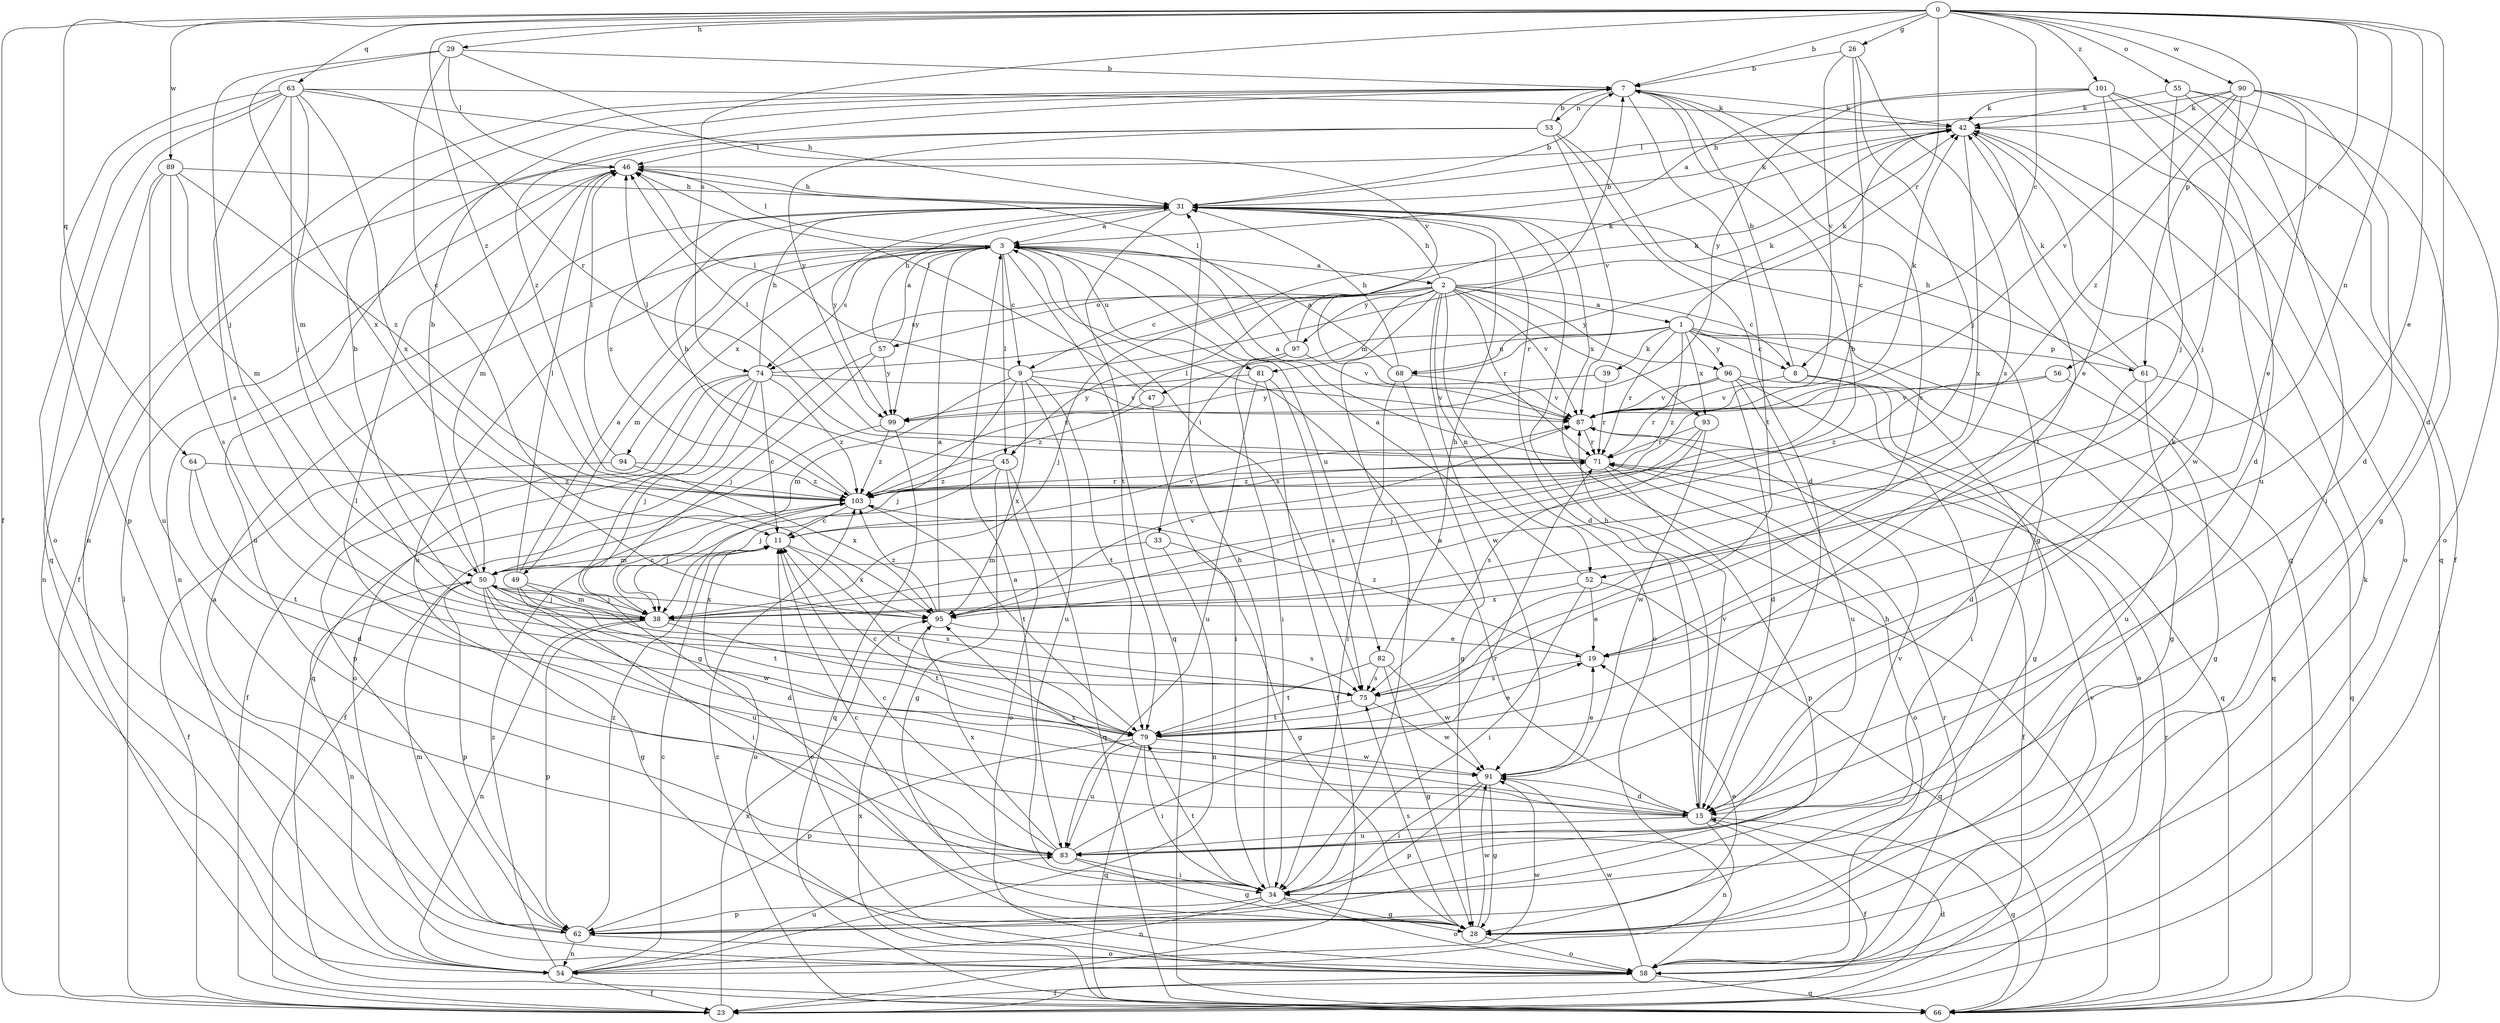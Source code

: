 strict digraph  {
0;
1;
2;
3;
7;
8;
9;
11;
15;
19;
23;
26;
28;
29;
31;
33;
34;
38;
39;
42;
45;
46;
47;
49;
50;
52;
53;
54;
55;
56;
57;
58;
61;
62;
63;
64;
66;
68;
71;
74;
75;
79;
81;
82;
83;
87;
89;
90;
91;
93;
94;
95;
96;
97;
99;
101;
103;
0 -> 7  [label=b];
0 -> 8  [label=c];
0 -> 15  [label=d];
0 -> 19  [label=e];
0 -> 23  [label=f];
0 -> 26  [label=g];
0 -> 29  [label=h];
0 -> 52  [label=n];
0 -> 55  [label=o];
0 -> 56  [label=o];
0 -> 61  [label=p];
0 -> 63  [label=q];
0 -> 64  [label=q];
0 -> 68  [label=r];
0 -> 74  [label=s];
0 -> 89  [label=w];
0 -> 90  [label=w];
0 -> 101  [label=z];
0 -> 103  [label=z];
1 -> 8  [label=c];
1 -> 28  [label=g];
1 -> 39  [label=k];
1 -> 42  [label=k];
1 -> 47  [label=m];
1 -> 61  [label=p];
1 -> 66  [label=q];
1 -> 68  [label=r];
1 -> 71  [label=r];
1 -> 81  [label=u];
1 -> 93  [label=x];
1 -> 96  [label=y];
1 -> 103  [label=z];
2 -> 1  [label=a];
2 -> 7  [label=b];
2 -> 8  [label=c];
2 -> 9  [label=c];
2 -> 31  [label=h];
2 -> 33  [label=i];
2 -> 34  [label=i];
2 -> 38  [label=j];
2 -> 45  [label=l];
2 -> 52  [label=n];
2 -> 57  [label=o];
2 -> 58  [label=o];
2 -> 71  [label=r];
2 -> 74  [label=s];
2 -> 87  [label=v];
2 -> 91  [label=w];
2 -> 93  [label=x];
2 -> 96  [label=y];
2 -> 97  [label=y];
3 -> 2  [label=a];
3 -> 9  [label=c];
3 -> 45  [label=l];
3 -> 46  [label=l];
3 -> 49  [label=m];
3 -> 66  [label=q];
3 -> 74  [label=s];
3 -> 75  [label=s];
3 -> 81  [label=u];
3 -> 82  [label=u];
3 -> 83  [label=u];
3 -> 94  [label=x];
3 -> 99  [label=y];
7 -> 42  [label=k];
7 -> 53  [label=n];
7 -> 54  [label=n];
7 -> 66  [label=q];
7 -> 75  [label=s];
7 -> 79  [label=t];
7 -> 103  [label=z];
8 -> 7  [label=b];
8 -> 28  [label=g];
8 -> 34  [label=i];
8 -> 87  [label=v];
9 -> 38  [label=j];
9 -> 42  [label=k];
9 -> 46  [label=l];
9 -> 50  [label=m];
9 -> 79  [label=t];
9 -> 83  [label=u];
9 -> 87  [label=v];
9 -> 95  [label=x];
11 -> 50  [label=m];
11 -> 58  [label=o];
11 -> 79  [label=t];
11 -> 87  [label=v];
11 -> 95  [label=x];
15 -> 3  [label=a];
15 -> 23  [label=f];
15 -> 31  [label=h];
15 -> 46  [label=l];
15 -> 54  [label=n];
15 -> 66  [label=q];
15 -> 83  [label=u];
15 -> 87  [label=v];
15 -> 95  [label=x];
19 -> 75  [label=s];
19 -> 103  [label=z];
23 -> 15  [label=d];
23 -> 42  [label=k];
23 -> 46  [label=l];
23 -> 95  [label=x];
26 -> 7  [label=b];
26 -> 11  [label=c];
26 -> 38  [label=j];
26 -> 75  [label=s];
26 -> 87  [label=v];
28 -> 58  [label=o];
28 -> 75  [label=s];
28 -> 91  [label=w];
29 -> 7  [label=b];
29 -> 11  [label=c];
29 -> 38  [label=j];
29 -> 46  [label=l];
29 -> 87  [label=v];
29 -> 95  [label=x];
31 -> 3  [label=a];
31 -> 7  [label=b];
31 -> 15  [label=d];
31 -> 42  [label=k];
31 -> 79  [label=t];
31 -> 83  [label=u];
31 -> 99  [label=y];
31 -> 103  [label=z];
33 -> 28  [label=g];
33 -> 50  [label=m];
33 -> 54  [label=n];
34 -> 3  [label=a];
34 -> 11  [label=c];
34 -> 28  [label=g];
34 -> 31  [label=h];
34 -> 54  [label=n];
34 -> 58  [label=o];
34 -> 62  [label=p];
34 -> 79  [label=t];
34 -> 87  [label=v];
38 -> 7  [label=b];
38 -> 50  [label=m];
38 -> 54  [label=n];
38 -> 62  [label=p];
38 -> 75  [label=s];
38 -> 79  [label=t];
39 -> 71  [label=r];
39 -> 99  [label=y];
42 -> 46  [label=l];
42 -> 58  [label=o];
42 -> 79  [label=t];
42 -> 91  [label=w];
42 -> 95  [label=x];
45 -> 28  [label=g];
45 -> 38  [label=j];
45 -> 46  [label=l];
45 -> 58  [label=o];
45 -> 66  [label=q];
45 -> 103  [label=z];
46 -> 31  [label=h];
46 -> 50  [label=m];
46 -> 54  [label=n];
47 -> 34  [label=i];
47 -> 46  [label=l];
47 -> 103  [label=z];
49 -> 3  [label=a];
49 -> 34  [label=i];
49 -> 38  [label=j];
49 -> 46  [label=l];
49 -> 75  [label=s];
49 -> 79  [label=t];
50 -> 7  [label=b];
50 -> 11  [label=c];
50 -> 15  [label=d];
50 -> 28  [label=g];
50 -> 38  [label=j];
50 -> 54  [label=n];
50 -> 62  [label=p];
50 -> 83  [label=u];
50 -> 91  [label=w];
50 -> 95  [label=x];
52 -> 3  [label=a];
52 -> 19  [label=e];
52 -> 34  [label=i];
52 -> 66  [label=q];
52 -> 95  [label=x];
53 -> 7  [label=b];
53 -> 15  [label=d];
53 -> 23  [label=f];
53 -> 28  [label=g];
53 -> 46  [label=l];
53 -> 87  [label=v];
53 -> 99  [label=y];
54 -> 11  [label=c];
54 -> 23  [label=f];
54 -> 83  [label=u];
54 -> 91  [label=w];
54 -> 103  [label=z];
55 -> 23  [label=f];
55 -> 28  [label=g];
55 -> 34  [label=i];
55 -> 38  [label=j];
55 -> 42  [label=k];
56 -> 28  [label=g];
56 -> 87  [label=v];
56 -> 103  [label=z];
57 -> 3  [label=a];
57 -> 31  [label=h];
57 -> 38  [label=j];
57 -> 66  [label=q];
57 -> 99  [label=y];
58 -> 11  [label=c];
58 -> 23  [label=f];
58 -> 66  [label=q];
58 -> 71  [label=r];
58 -> 87  [label=v];
58 -> 91  [label=w];
61 -> 15  [label=d];
61 -> 31  [label=h];
61 -> 42  [label=k];
61 -> 66  [label=q];
61 -> 83  [label=u];
62 -> 3  [label=a];
62 -> 19  [label=e];
62 -> 50  [label=m];
62 -> 54  [label=n];
62 -> 58  [label=o];
62 -> 103  [label=z];
63 -> 31  [label=h];
63 -> 38  [label=j];
63 -> 42  [label=k];
63 -> 50  [label=m];
63 -> 58  [label=o];
63 -> 62  [label=p];
63 -> 66  [label=q];
63 -> 71  [label=r];
63 -> 75  [label=s];
63 -> 95  [label=x];
64 -> 15  [label=d];
64 -> 79  [label=t];
64 -> 103  [label=z];
66 -> 31  [label=h];
66 -> 71  [label=r];
66 -> 95  [label=x];
66 -> 103  [label=z];
68 -> 3  [label=a];
68 -> 28  [label=g];
68 -> 31  [label=h];
68 -> 34  [label=i];
68 -> 87  [label=v];
71 -> 3  [label=a];
71 -> 23  [label=f];
71 -> 46  [label=l];
71 -> 58  [label=o];
71 -> 62  [label=p];
71 -> 103  [label=z];
74 -> 11  [label=c];
74 -> 23  [label=f];
74 -> 28  [label=g];
74 -> 31  [label=h];
74 -> 38  [label=j];
74 -> 42  [label=k];
74 -> 58  [label=o];
74 -> 62  [label=p];
74 -> 87  [label=v];
74 -> 103  [label=z];
75 -> 79  [label=t];
75 -> 91  [label=w];
79 -> 11  [label=c];
79 -> 19  [label=e];
79 -> 34  [label=i];
79 -> 42  [label=k];
79 -> 62  [label=p];
79 -> 66  [label=q];
79 -> 83  [label=u];
79 -> 91  [label=w];
81 -> 23  [label=f];
81 -> 75  [label=s];
81 -> 83  [label=u];
81 -> 99  [label=y];
82 -> 28  [label=g];
82 -> 31  [label=h];
82 -> 75  [label=s];
82 -> 79  [label=t];
82 -> 91  [label=w];
83 -> 11  [label=c];
83 -> 28  [label=g];
83 -> 34  [label=i];
83 -> 71  [label=r];
83 -> 95  [label=x];
87 -> 42  [label=k];
87 -> 71  [label=r];
89 -> 31  [label=h];
89 -> 50  [label=m];
89 -> 54  [label=n];
89 -> 75  [label=s];
89 -> 83  [label=u];
89 -> 103  [label=z];
90 -> 15  [label=d];
90 -> 19  [label=e];
90 -> 31  [label=h];
90 -> 38  [label=j];
90 -> 42  [label=k];
90 -> 58  [label=o];
90 -> 87  [label=v];
90 -> 103  [label=z];
91 -> 15  [label=d];
91 -> 19  [label=e];
91 -> 28  [label=g];
91 -> 34  [label=i];
91 -> 62  [label=p];
93 -> 38  [label=j];
93 -> 71  [label=r];
93 -> 75  [label=s];
93 -> 91  [label=w];
94 -> 23  [label=f];
94 -> 46  [label=l];
94 -> 95  [label=x];
94 -> 103  [label=z];
95 -> 3  [label=a];
95 -> 7  [label=b];
95 -> 19  [label=e];
95 -> 87  [label=v];
95 -> 103  [label=z];
96 -> 15  [label=d];
96 -> 58  [label=o];
96 -> 66  [label=q];
96 -> 71  [label=r];
96 -> 83  [label=u];
96 -> 87  [label=v];
97 -> 34  [label=i];
97 -> 42  [label=k];
97 -> 46  [label=l];
97 -> 87  [label=v];
97 -> 103  [label=z];
99 -> 23  [label=f];
99 -> 66  [label=q];
99 -> 103  [label=z];
101 -> 3  [label=a];
101 -> 15  [label=d];
101 -> 19  [label=e];
101 -> 42  [label=k];
101 -> 66  [label=q];
101 -> 83  [label=u];
101 -> 99  [label=y];
103 -> 11  [label=c];
103 -> 31  [label=h];
103 -> 38  [label=j];
103 -> 71  [label=r];
103 -> 79  [label=t];
}
